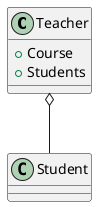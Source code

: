 @startuml
class Teacher {
    + Course
    + Students

}
class Student{
}
Teacher o-- Student
@enduml